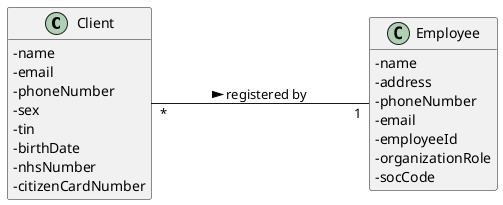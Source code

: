 @startuml
'https://plantuml.com/class-diagram
hide methods
left to right direction
skinparam classAttributeIconSize 0

class Client{
 - name
 - email
 - phoneNumber
 - sex
 - tin
 - birthDate
 - nhsNumber
 - citizenCardNumber
}
class Employee{
-name
-address
-phoneNumber
-email
-employeeId
-organizationRole
-socCode
}
Client "*"---"1" Employee : registered by >


@enduml